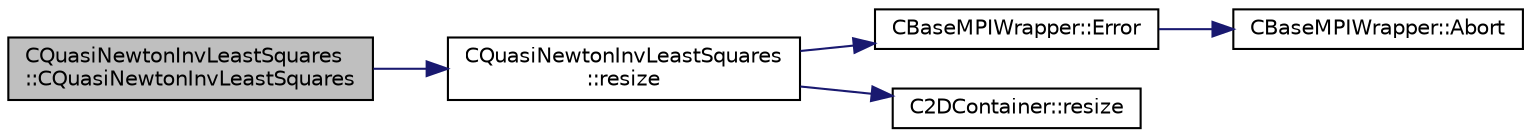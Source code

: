 digraph "CQuasiNewtonInvLeastSquares::CQuasiNewtonInvLeastSquares"
{
 // LATEX_PDF_SIZE
  edge [fontname="Helvetica",fontsize="10",labelfontname="Helvetica",labelfontsize="10"];
  node [fontname="Helvetica",fontsize="10",shape=record];
  rankdir="LR";
  Node1 [label="CQuasiNewtonInvLeastSquares\l::CQuasiNewtonInvLeastSquares",height=0.2,width=0.4,color="black", fillcolor="grey75", style="filled", fontcolor="black",tooltip="Construction with allocation, see \"resize\"."];
  Node1 -> Node2 [color="midnightblue",fontsize="10",style="solid",fontname="Helvetica"];
  Node2 [label="CQuasiNewtonInvLeastSquares\l::resize",height=0.2,width=0.4,color="black", fillcolor="white", style="filled",URL="$classCQuasiNewtonInvLeastSquares.html#aab0a971466af3c5c8a0733c5211e7279",tooltip="Resize the object."];
  Node2 -> Node3 [color="midnightblue",fontsize="10",style="solid",fontname="Helvetica"];
  Node3 [label="CBaseMPIWrapper::Error",height=0.2,width=0.4,color="black", fillcolor="white", style="filled",URL="$classCBaseMPIWrapper.html#a04457c47629bda56704e6a8804833eeb",tooltip=" "];
  Node3 -> Node4 [color="midnightblue",fontsize="10",style="solid",fontname="Helvetica"];
  Node4 [label="CBaseMPIWrapper::Abort",height=0.2,width=0.4,color="black", fillcolor="white", style="filled",URL="$classCBaseMPIWrapper.html#af7297d861dca86b45cf561b6ab642e8f",tooltip=" "];
  Node2 -> Node5 [color="midnightblue",fontsize="10",style="solid",fontname="Helvetica"];
  Node5 [label="C2DContainer::resize",height=0.2,width=0.4,color="black", fillcolor="white", style="filled",URL="$classC2DContainer.html#adefb48b593f76aa322e228fea8f76127",tooltip="Request a change of size."];
}
